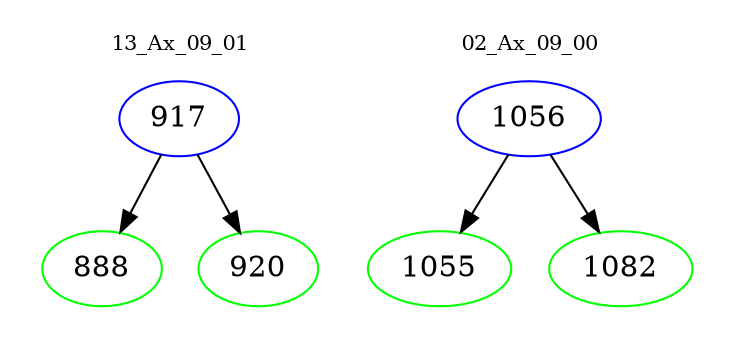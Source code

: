 digraph{
subgraph cluster_0 {
color = white
label = "13_Ax_09_01";
fontsize=10;
T0_917 [label="917", color="blue"]
T0_917 -> T0_888 [color="black"]
T0_888 [label="888", color="green"]
T0_917 -> T0_920 [color="black"]
T0_920 [label="920", color="green"]
}
subgraph cluster_1 {
color = white
label = "02_Ax_09_00";
fontsize=10;
T1_1056 [label="1056", color="blue"]
T1_1056 -> T1_1055 [color="black"]
T1_1055 [label="1055", color="green"]
T1_1056 -> T1_1082 [color="black"]
T1_1082 [label="1082", color="green"]
}
}
